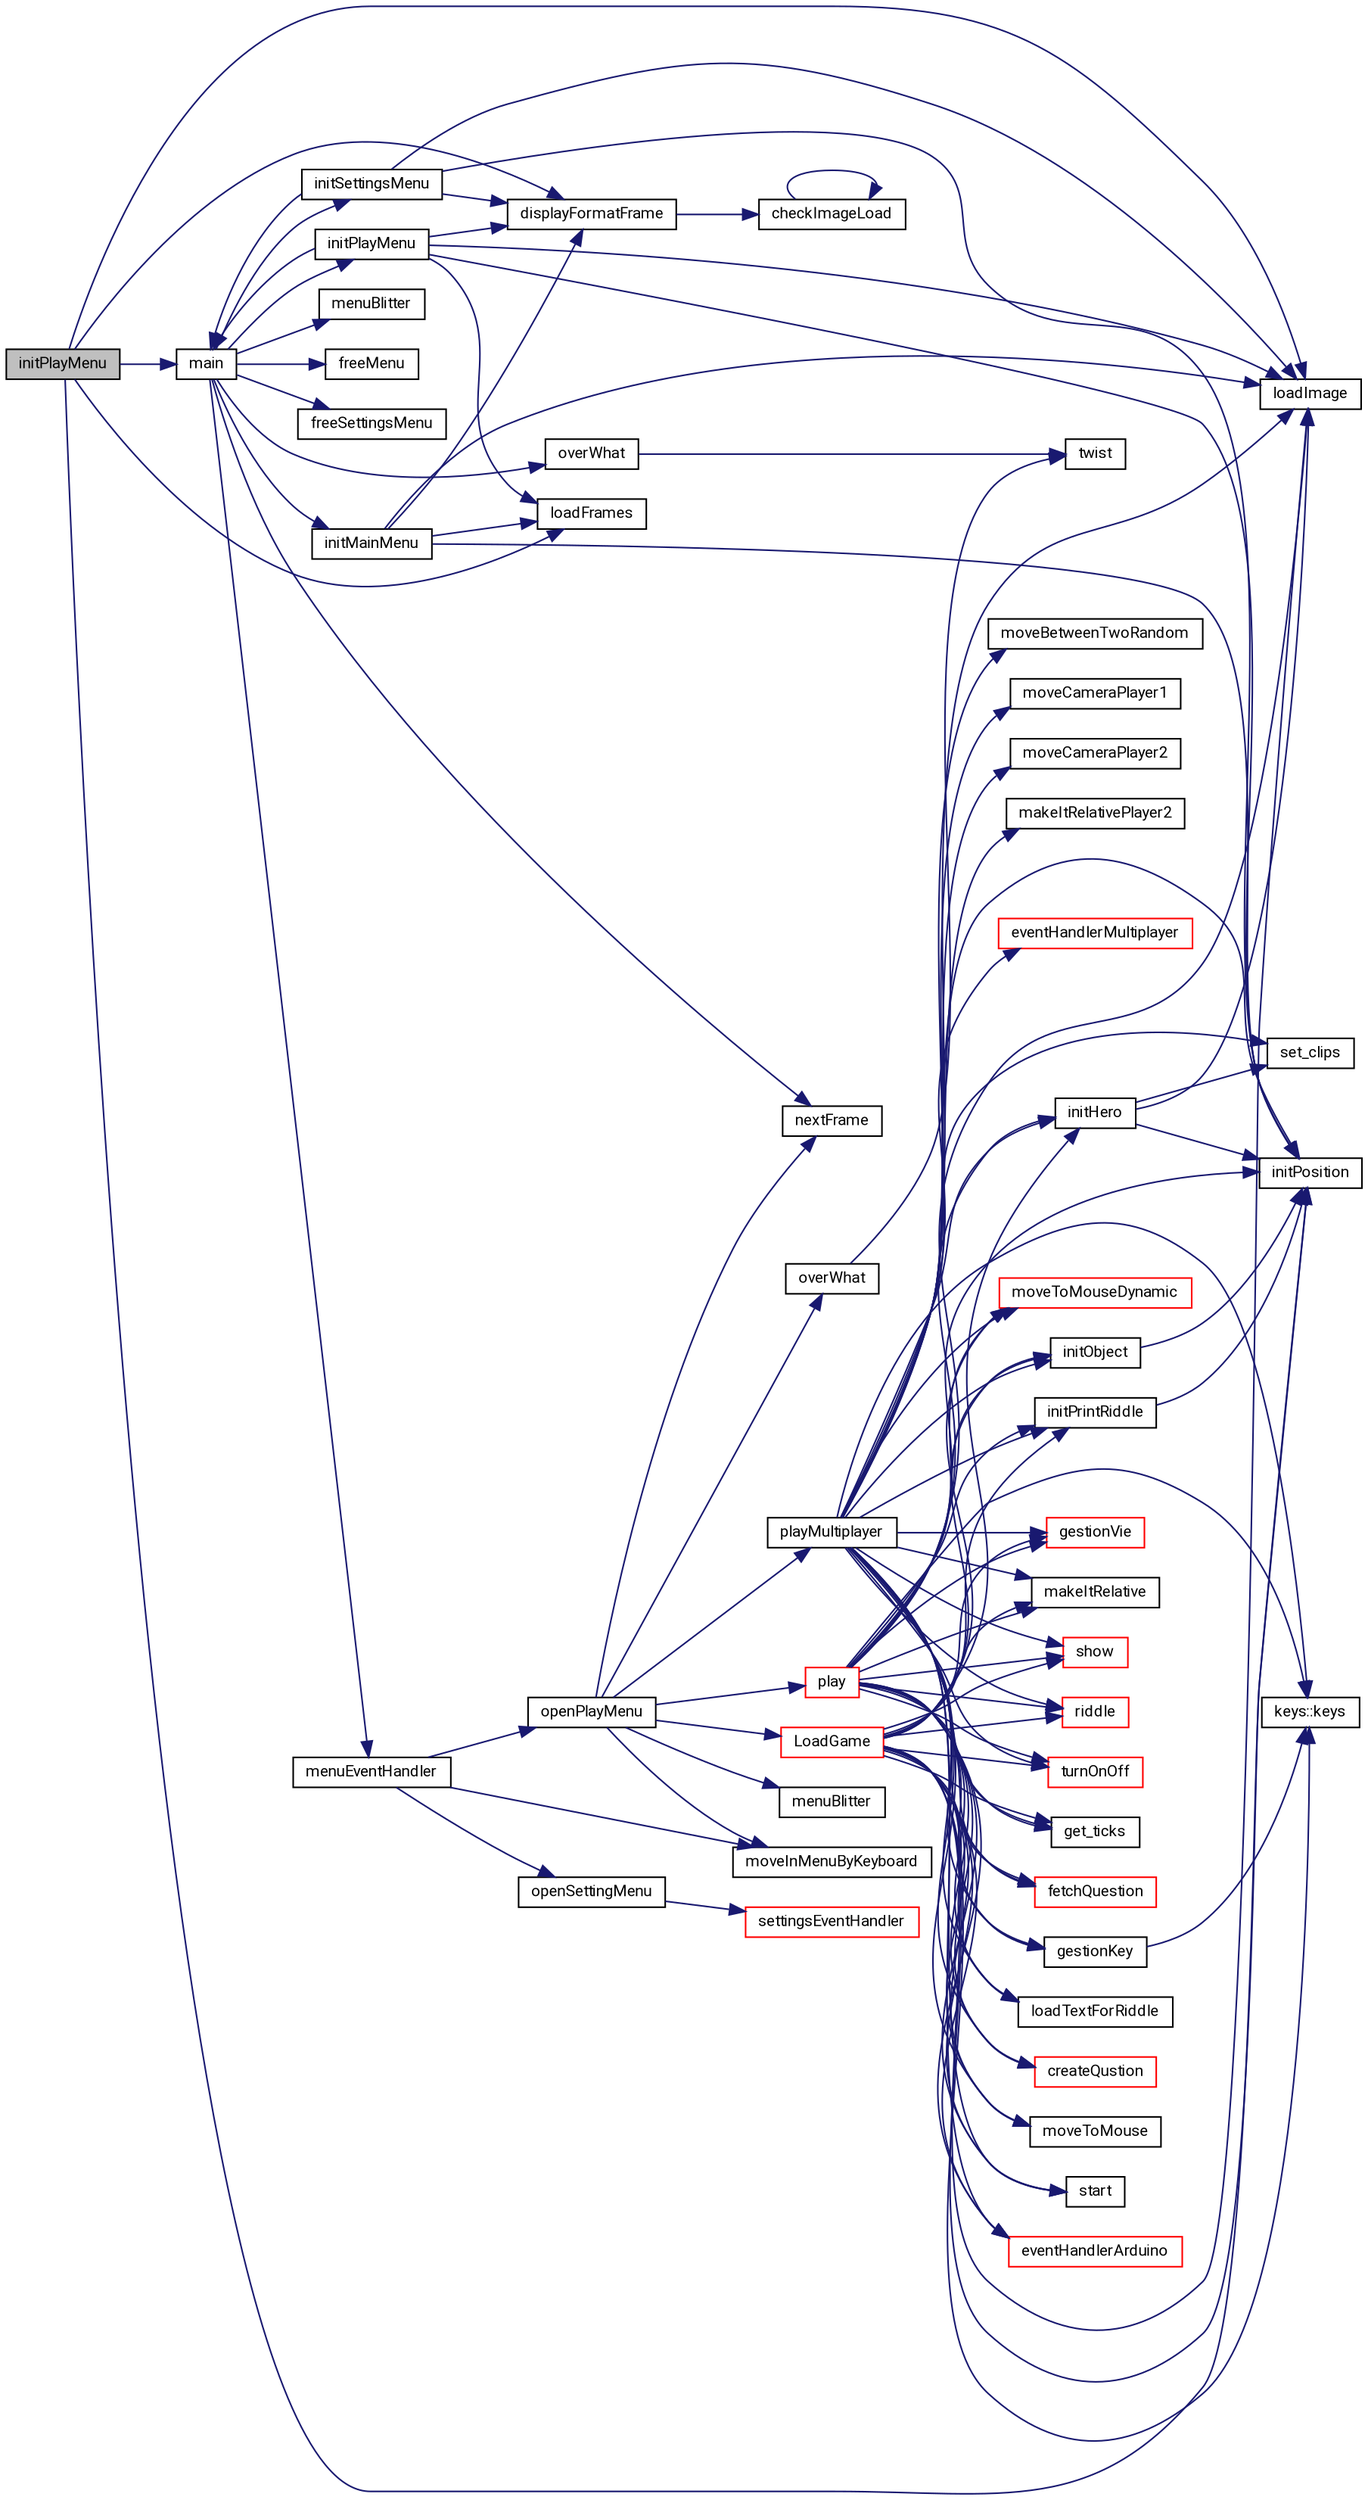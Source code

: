 digraph "initPlayMenu"
{
 // LATEX_PDF_SIZE
  edge [fontname="Roboto",fontsize="10",labelfontname="Roboto",labelfontsize="10"];
  node [fontname="Roboto",fontsize="10",shape=record];
  rankdir="LR";
  Node20 [label="initPlayMenu",height=0.2,width=0.4,color="black", fillcolor="grey75", style="filled", fontcolor="black",tooltip=" "];
  Node20 -> Node21 [color="midnightblue",fontsize="10",style="solid",fontname="Roboto"];
  Node21 [label="main",height=0.2,width=0.4,color="black", fillcolor="white", style="filled",URL="$SDL__Game_8c.html#a840291bc02cba5474a4cb46a9b9566fe",tooltip=" "];
  Node21 -> Node22 [color="midnightblue",fontsize="10",style="solid",fontname="Roboto"];
  Node22 [label="initMainMenu",height=0.2,width=0.4,color="black", fillcolor="white", style="filled",URL="$SDL__Init_8c.html#a45cc18c9330197ff2a6f8eaa0433defd",tooltip=" "];
  Node22 -> Node23 [color="midnightblue",fontsize="10",style="solid",fontname="Roboto"];
  Node23 [label="loadImage",height=0.2,width=0.4,color="black", fillcolor="white", style="filled",URL="$SDL__Init_8c.html#a2ab4a75877abd9b57b1867af16899f30",tooltip=" "];
  Node22 -> Node24 [color="midnightblue",fontsize="10",style="solid",fontname="Roboto"];
  Node24 [label="displayFormatFrame",height=0.2,width=0.4,color="black", fillcolor="white", style="filled",URL="$SDL__Init_8c.html#a9d15a4099a1c7eb98981e2f641be3411",tooltip=" "];
  Node24 -> Node25 [color="midnightblue",fontsize="10",style="solid",fontname="Roboto"];
  Node25 [label="checkImageLoad",height=0.2,width=0.4,color="black", fillcolor="white", style="filled",URL="$SDL__Init_8c.html#a9c86961353b17cdaa6160b5e226e4de6",tooltip=" "];
  Node25 -> Node25 [color="midnightblue",fontsize="10",style="solid",fontname="Roboto"];
  Node22 -> Node26 [color="midnightblue",fontsize="10",style="solid",fontname="Roboto"];
  Node26 [label="initPosition",height=0.2,width=0.4,color="black", fillcolor="white", style="filled",URL="$SDL__Init_8c.html#aacba2767ef1793cfcf9d9cfba91a62e7",tooltip=" "];
  Node22 -> Node27 [color="midnightblue",fontsize="10",style="solid",fontname="Roboto"];
  Node27 [label="loadFrames",height=0.2,width=0.4,color="black", fillcolor="white", style="filled",URL="$SDL__Init_8c.html#ab29215e3467fdc78a5b43cb5417fb9e9",tooltip=" "];
  Node21 -> Node28 [color="midnightblue",fontsize="10",style="solid",fontname="Roboto"];
  Node28 [label="initPlayMenu",height=0.2,width=0.4,color="black", fillcolor="white", style="filled",URL="$SDL__Init_8c.html#aca9c8f6654a287dc225addf7bc93188d",tooltip=" "];
  Node28 -> Node21 [color="midnightblue",fontsize="10",style="solid",fontname="Roboto"];
  Node28 -> Node23 [color="midnightblue",fontsize="10",style="solid",fontname="Roboto"];
  Node28 -> Node24 [color="midnightblue",fontsize="10",style="solid",fontname="Roboto"];
  Node28 -> Node26 [color="midnightblue",fontsize="10",style="solid",fontname="Roboto"];
  Node28 -> Node27 [color="midnightblue",fontsize="10",style="solid",fontname="Roboto"];
  Node21 -> Node29 [color="midnightblue",fontsize="10",style="solid",fontname="Roboto"];
  Node29 [label="initSettingsMenu",height=0.2,width=0.4,color="black", fillcolor="white", style="filled",URL="$SDL__Init_8c.html#a3accead2e0742f15fb1a705e001bf66e",tooltip=" "];
  Node29 -> Node21 [color="midnightblue",fontsize="10",style="solid",fontname="Roboto"];
  Node29 -> Node23 [color="midnightblue",fontsize="10",style="solid",fontname="Roboto"];
  Node29 -> Node24 [color="midnightblue",fontsize="10",style="solid",fontname="Roboto"];
  Node29 -> Node26 [color="midnightblue",fontsize="10",style="solid",fontname="Roboto"];
  Node21 -> Node30 [color="midnightblue",fontsize="10",style="solid",fontname="Roboto"];
  Node30 [label="menuEventHandler",height=0.2,width=0.4,color="black", fillcolor="white", style="filled",URL="$SDL__Game_8h.html#a9489d33a83d76c6d00dcef0c9bf7eb93",tooltip=" "];
  Node30 -> Node31 [color="midnightblue",fontsize="10",style="solid",fontname="Roboto"];
  Node31 [label="openPlayMenu",height=0.2,width=0.4,color="black", fillcolor="white", style="filled",URL="$SDL__Game__Funcs_8c.html#a61c31102f6b34e46e97373cc417e2d42",tooltip=" "];
  Node31 -> Node32 [color="midnightblue",fontsize="10",style="solid",fontname="Roboto"];
  Node32 [label="playMultiplayer",height=0.2,width=0.4,color="black", fillcolor="white", style="filled",URL="$SDL__multiplayer_8c.html#acdec1d407d5934d4ccff3806f46ba79a",tooltip=" "];
  Node32 -> Node26 [color="midnightblue",fontsize="10",style="solid",fontname="Roboto"];
  Node32 -> Node33 [color="midnightblue",fontsize="10",style="solid",fontname="Roboto"];
  Node33 [label="keys::keys",height=0.2,width=0.4,color="black", fillcolor="white", style="filled",URL="$structkeys.html#a7559bc5bb2d0727a0be1ce90578d1052",tooltip=" "];
  Node32 -> Node34 [color="midnightblue",fontsize="10",style="solid",fontname="Roboto"];
  Node34 [label="set_clips",height=0.2,width=0.4,color="black", fillcolor="white", style="filled",URL="$SDL__animation_8c.html#a77f54ee083e4f28c4176cf9602603964",tooltip=" "];
  Node32 -> Node35 [color="midnightblue",fontsize="10",style="solid",fontname="Roboto"];
  Node35 [label="initHero",height=0.2,width=0.4,color="black", fillcolor="white", style="filled",URL="$SDL__Init_8c.html#a537870b91a0bcb420da19fa92a506311",tooltip=" "];
  Node35 -> Node23 [color="midnightblue",fontsize="10",style="solid",fontname="Roboto"];
  Node35 -> Node34 [color="midnightblue",fontsize="10",style="solid",fontname="Roboto"];
  Node35 -> Node26 [color="midnightblue",fontsize="10",style="solid",fontname="Roboto"];
  Node32 -> Node36 [color="midnightblue",fontsize="10",style="solid",fontname="Roboto"];
  Node36 [label="initObject",height=0.2,width=0.4,color="black", fillcolor="white", style="filled",URL="$SDL__Init_8c.html#a8a5afe773164b262326832d98dc6104c",tooltip=" "];
  Node36 -> Node26 [color="midnightblue",fontsize="10",style="solid",fontname="Roboto"];
  Node32 -> Node37 [color="midnightblue",fontsize="10",style="solid",fontname="Roboto"];
  Node37 [label="fetchQuestion",height=0.2,width=0.4,color="red", fillcolor="white", style="filled",URL="$SDL__enigme_8c.html#a39c76700dff530c844926f769b9e5e2f",tooltip=" "];
  Node32 -> Node40 [color="midnightblue",fontsize="10",style="solid",fontname="Roboto"];
  Node40 [label="loadTextForRiddle",height=0.2,width=0.4,color="black", fillcolor="white", style="filled",URL="$SDL__Init_8c.html#a6b45aea4a0ac66457461752d48769da0",tooltip=" "];
  Node32 -> Node23 [color="midnightblue",fontsize="10",style="solid",fontname="Roboto"];
  Node32 -> Node41 [color="midnightblue",fontsize="10",style="solid",fontname="Roboto"];
  Node41 [label="initPrintRiddle",height=0.2,width=0.4,color="black", fillcolor="white", style="filled",URL="$SDL__Init_8c.html#a24db4a5a8e8fd689b3c7e195c8895548",tooltip=" "];
  Node41 -> Node26 [color="midnightblue",fontsize="10",style="solid",fontname="Roboto"];
  Node32 -> Node42 [color="midnightblue",fontsize="10",style="solid",fontname="Roboto"];
  Node42 [label="createQustion",height=0.2,width=0.4,color="red", fillcolor="white", style="filled",URL="$SDL__enigme_8c.html#a366df1c03f8c6ca9f110a8d71af474c8",tooltip=" "];
  Node32 -> Node45 [color="midnightblue",fontsize="10",style="solid",fontname="Roboto"];
  Node45 [label="moveToMouse",height=0.2,width=0.4,color="black", fillcolor="white", style="filled",URL="$SDL__move_8c.html#af11bb29347265c4ba26ea25b7c64a20a",tooltip=" "];
  Node32 -> Node46 [color="midnightblue",fontsize="10",style="solid",fontname="Roboto"];
  Node46 [label="start",height=0.2,width=0.4,color="black", fillcolor="white", style="filled",URL="$SDL__animation_8c.html#ad6dbccd99321dabd7f2e29f652b523e6",tooltip=" "];
  Node32 -> Node47 [color="midnightblue",fontsize="10",style="solid",fontname="Roboto"];
  Node47 [label="eventHandlerArduino",height=0.2,width=0.4,color="red", fillcolor="white", style="filled",URL="$SDL__arduino_8c.html#abefc6906065c0c43ba99477e403e07d9",tooltip=" "];
  Node32 -> Node52 [color="midnightblue",fontsize="10",style="solid",fontname="Roboto"];
  Node52 [label="eventHandlerMultiplayer",height=0.2,width=0.4,color="red", fillcolor="white", style="filled",URL="$SDL__multiplayer_8c.html#a4a208945715a6c534f1eef8a8f38a896",tooltip=" "];
  Node32 -> Node53 [color="midnightblue",fontsize="10",style="solid",fontname="Roboto"];
  Node53 [label="moveToMouseDynamic",height=0.2,width=0.4,color="red", fillcolor="white", style="filled",URL="$SDL__move_8c.html#a3c40d057be41d3e6b3421eabce7a55c6",tooltip=" "];
  Node32 -> Node54 [color="midnightblue",fontsize="10",style="solid",fontname="Roboto"];
  Node54 [label="moveBetweenTwoRandom",height=0.2,width=0.4,color="black", fillcolor="white", style="filled",URL="$SDL__move_8c.html#a4e34bd1e8cd999c1e80b56a93ad36b25",tooltip=" "];
  Node32 -> Node55 [color="midnightblue",fontsize="10",style="solid",fontname="Roboto"];
  Node55 [label="moveCameraPlayer1",height=0.2,width=0.4,color="black", fillcolor="white", style="filled",URL="$SDL__scrolling_8c.html#af6aebb909a3152dfa7e36e9988490d9e",tooltip=" "];
  Node32 -> Node56 [color="midnightblue",fontsize="10",style="solid",fontname="Roboto"];
  Node56 [label="moveCameraPlayer2",height=0.2,width=0.4,color="black", fillcolor="white", style="filled",URL="$SDL__scrolling_8c.html#a6a2dd36438cbb546093c05391850a16c",tooltip=" "];
  Node32 -> Node57 [color="midnightblue",fontsize="10",style="solid",fontname="Roboto"];
  Node57 [label="gestionVie",height=0.2,width=0.4,color="red", fillcolor="white", style="filled",URL="$SDL__gestion_8c.html#a1f7aab104689e218a0055f424e317236",tooltip=" "];
  Node32 -> Node59 [color="midnightblue",fontsize="10",style="solid",fontname="Roboto"];
  Node59 [label="makeItRelative",height=0.2,width=0.4,color="black", fillcolor="white", style="filled",URL="$SDL__scrolling_8c.html#a195939235fc4e32206ff56a74081576f",tooltip=" "];
  Node32 -> Node60 [color="midnightblue",fontsize="10",style="solid",fontname="Roboto"];
  Node60 [label="makeItRelativePlayer2",height=0.2,width=0.4,color="black", fillcolor="white", style="filled",URL="$SDL__scrolling_8c.html#aebf118c24504b22011ac7f04feef5940",tooltip=" "];
  Node32 -> Node61 [color="midnightblue",fontsize="10",style="solid",fontname="Roboto"];
  Node61 [label="show",height=0.2,width=0.4,color="red", fillcolor="white", style="filled",URL="$SDL__animation_8c.html#a51ec49799835d087b8e6f2d707c4d76d",tooltip=" "];
  Node32 -> Node63 [color="midnightblue",fontsize="10",style="solid",fontname="Roboto"];
  Node63 [label="riddle",height=0.2,width=0.4,color="red", fillcolor="white", style="filled",URL="$SDL__enigme_8c.html#a4b8fbab12a6932d122a2ebd9f3f4e7eb",tooltip=" "];
  Node32 -> Node66 [color="midnightblue",fontsize="10",style="solid",fontname="Roboto"];
  Node66 [label="turnOnOff",height=0.2,width=0.4,color="red", fillcolor="white", style="filled",URL="$SDL__arduino_8c.html#af921e7b2ce75aadfb16b2ce49424a589",tooltip=" "];
  Node32 -> Node68 [color="midnightblue",fontsize="10",style="solid",fontname="Roboto"];
  Node68 [label="gestionKey",height=0.2,width=0.4,color="black", fillcolor="white", style="filled",URL="$SDL__gestion_8c.html#a7f4b12a80d06588ae6728b122b888a58",tooltip=" "];
  Node68 -> Node33 [color="midnightblue",fontsize="10",style="solid",fontname="Roboto"];
  Node32 -> Node69 [color="midnightblue",fontsize="10",style="solid",fontname="Roboto"];
  Node69 [label="get_ticks",height=0.2,width=0.4,color="black", fillcolor="white", style="filled",URL="$SDL__animation_8c.html#aa3e2cb9730547c3f0e2aa7f8d4aa451c",tooltip=" "];
  Node31 -> Node70 [color="midnightblue",fontsize="10",style="solid",fontname="Roboto"];
  Node70 [label="LoadGame",height=0.2,width=0.4,color="red", fillcolor="white", style="filled",URL="$SDL__savegame_8c.html#a6806b4b0f276136776dee9837e60f994",tooltip=" "];
  Node70 -> Node26 [color="midnightblue",fontsize="10",style="solid",fontname="Roboto"];
  Node70 -> Node33 [color="midnightblue",fontsize="10",style="solid",fontname="Roboto"];
  Node70 -> Node23 [color="midnightblue",fontsize="10",style="solid",fontname="Roboto"];
  Node70 -> Node35 [color="midnightblue",fontsize="10",style="solid",fontname="Roboto"];
  Node70 -> Node36 [color="midnightblue",fontsize="10",style="solid",fontname="Roboto"];
  Node70 -> Node37 [color="midnightblue",fontsize="10",style="solid",fontname="Roboto"];
  Node70 -> Node40 [color="midnightblue",fontsize="10",style="solid",fontname="Roboto"];
  Node70 -> Node41 [color="midnightblue",fontsize="10",style="solid",fontname="Roboto"];
  Node70 -> Node42 [color="midnightblue",fontsize="10",style="solid",fontname="Roboto"];
  Node70 -> Node46 [color="midnightblue",fontsize="10",style="solid",fontname="Roboto"];
  Node70 -> Node47 [color="midnightblue",fontsize="10",style="solid",fontname="Roboto"];
  Node70 -> Node53 [color="midnightblue",fontsize="10",style="solid",fontname="Roboto"];
  Node70 -> Node57 [color="midnightblue",fontsize="10",style="solid",fontname="Roboto"];
  Node70 -> Node59 [color="midnightblue",fontsize="10",style="solid",fontname="Roboto"];
  Node70 -> Node61 [color="midnightblue",fontsize="10",style="solid",fontname="Roboto"];
  Node70 -> Node63 [color="midnightblue",fontsize="10",style="solid",fontname="Roboto"];
  Node70 -> Node66 [color="midnightblue",fontsize="10",style="solid",fontname="Roboto"];
  Node70 -> Node68 [color="midnightblue",fontsize="10",style="solid",fontname="Roboto"];
  Node70 -> Node45 [color="midnightblue",fontsize="10",style="solid",fontname="Roboto"];
  Node70 -> Node69 [color="midnightblue",fontsize="10",style="solid",fontname="Roboto"];
  Node31 -> Node87 [color="midnightblue",fontsize="10",style="solid",fontname="Roboto"];
  Node87 [label="nextFrame",height=0.2,width=0.4,color="black", fillcolor="white", style="filled",URL="$SDL__Init_8c.html#ab9c3e21cec256bd230c50af3a31b8d04",tooltip=" "];
  Node31 -> Node88 [color="midnightblue",fontsize="10",style="solid",fontname="Roboto"];
  Node88 [label="moveInMenuByKeyboard",height=0.2,width=0.4,color="black", fillcolor="white", style="filled",URL="$SDL__Game__Funcs_8c.html#abb7d818f056c1225238351459f3b00af",tooltip=" "];
  Node31 -> Node89 [color="midnightblue",fontsize="10",style="solid",fontname="Roboto"];
  Node89 [label="play",height=0.2,width=0.4,color="red", fillcolor="white", style="filled",URL="$SDL__Game__Funcs_8c.html#a440e6575323c8ce399149d2819fe1a2a",tooltip=" "];
  Node89 -> Node26 [color="midnightblue",fontsize="10",style="solid",fontname="Roboto"];
  Node89 -> Node33 [color="midnightblue",fontsize="10",style="solid",fontname="Roboto"];
  Node89 -> Node23 [color="midnightblue",fontsize="10",style="solid",fontname="Roboto"];
  Node89 -> Node35 [color="midnightblue",fontsize="10",style="solid",fontname="Roboto"];
  Node89 -> Node36 [color="midnightblue",fontsize="10",style="solid",fontname="Roboto"];
  Node89 -> Node37 [color="midnightblue",fontsize="10",style="solid",fontname="Roboto"];
  Node89 -> Node40 [color="midnightblue",fontsize="10",style="solid",fontname="Roboto"];
  Node89 -> Node41 [color="midnightblue",fontsize="10",style="solid",fontname="Roboto"];
  Node89 -> Node42 [color="midnightblue",fontsize="10",style="solid",fontname="Roboto"];
  Node89 -> Node45 [color="midnightblue",fontsize="10",style="solid",fontname="Roboto"];
  Node89 -> Node46 [color="midnightblue",fontsize="10",style="solid",fontname="Roboto"];
  Node89 -> Node47 [color="midnightblue",fontsize="10",style="solid",fontname="Roboto"];
  Node89 -> Node53 [color="midnightblue",fontsize="10",style="solid",fontname="Roboto"];
  Node89 -> Node57 [color="midnightblue",fontsize="10",style="solid",fontname="Roboto"];
  Node89 -> Node59 [color="midnightblue",fontsize="10",style="solid",fontname="Roboto"];
  Node89 -> Node61 [color="midnightblue",fontsize="10",style="solid",fontname="Roboto"];
  Node89 -> Node63 [color="midnightblue",fontsize="10",style="solid",fontname="Roboto"];
  Node89 -> Node66 [color="midnightblue",fontsize="10",style="solid",fontname="Roboto"];
  Node89 -> Node68 [color="midnightblue",fontsize="10",style="solid",fontname="Roboto"];
  Node89 -> Node69 [color="midnightblue",fontsize="10",style="solid",fontname="Roboto"];
  Node31 -> Node91 [color="midnightblue",fontsize="10",style="solid",fontname="Roboto"];
  Node91 [label="overWhat",height=0.2,width=0.4,color="black", fillcolor="white", style="filled",URL="$SDL__Game__Funcs_8c.html#a4eada93f766d4bf4776fd5a501a60404",tooltip=" "];
  Node91 -> Node92 [color="midnightblue",fontsize="10",style="solid",fontname="Roboto"];
  Node92 [label="twist",height=0.2,width=0.4,color="black", fillcolor="white", style="filled",URL="$SDL__Game__Funcs_8c.html#a04650a18e406952388193902adbf476f",tooltip=" "];
  Node31 -> Node93 [color="midnightblue",fontsize="10",style="solid",fontname="Roboto"];
  Node93 [label="menuBlitter",height=0.2,width=0.4,color="black", fillcolor="white", style="filled",URL="$SDL__Game__Funcs_8c.html#a553d43496bd0c6e9c6b82d0402fa115a",tooltip=" "];
  Node30 -> Node94 [color="midnightblue",fontsize="10",style="solid",fontname="Roboto"];
  Node94 [label="openSettingMenu",height=0.2,width=0.4,color="black", fillcolor="white", style="filled",URL="$SDL__Game__Funcs_8c.html#accbf7160c9661c47ebcbfb34d1f89028",tooltip=" "];
  Node94 -> Node95 [color="midnightblue",fontsize="10",style="solid",fontname="Roboto"];
  Node95 [label="settingsEventHandler",height=0.2,width=0.4,color="red", fillcolor="white", style="filled",URL="$SDL__Game__Funcs_8c.html#a98548f9b20e4e186f2d28213f6f8d61a",tooltip=" "];
  Node30 -> Node88 [color="midnightblue",fontsize="10",style="solid",fontname="Roboto"];
  Node21 -> Node97 [color="midnightblue",fontsize="10",style="solid",fontname="Roboto"];
  Node97 [label="overWhat",height=0.2,width=0.4,color="black", fillcolor="white", style="filled",URL="$SDL__Game_8h.html#a4eada93f766d4bf4776fd5a501a60404",tooltip=" "];
  Node97 -> Node92 [color="midnightblue",fontsize="10",style="solid",fontname="Roboto"];
  Node21 -> Node87 [color="midnightblue",fontsize="10",style="solid",fontname="Roboto"];
  Node21 -> Node98 [color="midnightblue",fontsize="10",style="solid",fontname="Roboto"];
  Node98 [label="menuBlitter",height=0.2,width=0.4,color="black", fillcolor="white", style="filled",URL="$SDL__Game_8h.html#a553d43496bd0c6e9c6b82d0402fa115a",tooltip=" "];
  Node21 -> Node99 [color="midnightblue",fontsize="10",style="solid",fontname="Roboto"];
  Node99 [label="freeMenu",height=0.2,width=0.4,color="black", fillcolor="white", style="filled",URL="$SDL__free_8c.html#a46ba4e8b36766b707a3681ded8533a8a",tooltip=" "];
  Node21 -> Node100 [color="midnightblue",fontsize="10",style="solid",fontname="Roboto"];
  Node100 [label="freeSettingsMenu",height=0.2,width=0.4,color="black", fillcolor="white", style="filled",URL="$SDL__free_8c.html#a87a88af8f79655dba6c9629614cf2289",tooltip=" "];
  Node20 -> Node23 [color="midnightblue",fontsize="10",style="solid",fontname="Roboto"];
  Node20 -> Node24 [color="midnightblue",fontsize="10",style="solid",fontname="Roboto"];
  Node20 -> Node26 [color="midnightblue",fontsize="10",style="solid",fontname="Roboto"];
  Node20 -> Node27 [color="midnightblue",fontsize="10",style="solid",fontname="Roboto"];
}
